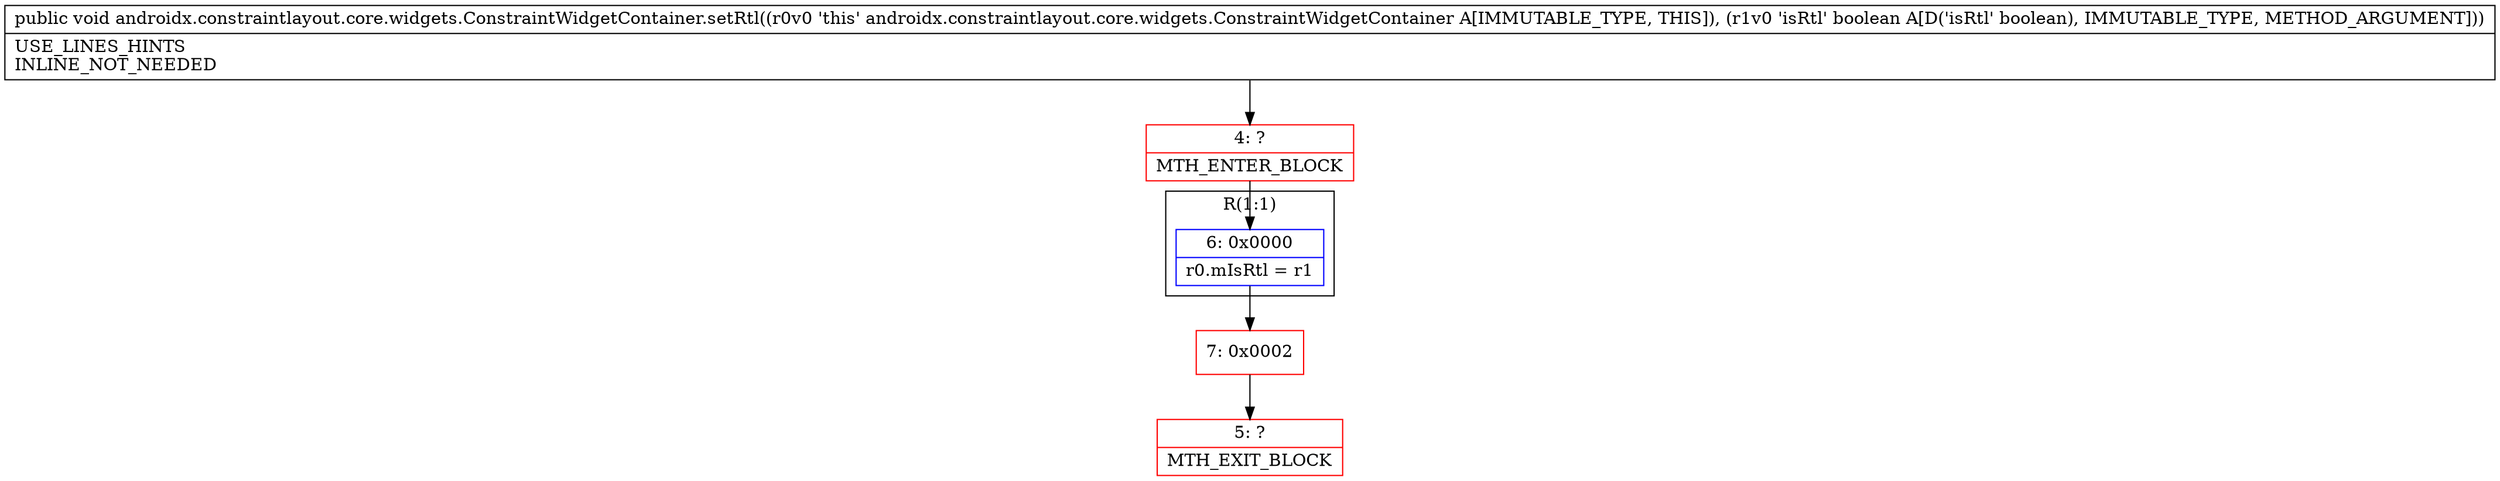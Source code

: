 digraph "CFG forandroidx.constraintlayout.core.widgets.ConstraintWidgetContainer.setRtl(Z)V" {
subgraph cluster_Region_1153534520 {
label = "R(1:1)";
node [shape=record,color=blue];
Node_6 [shape=record,label="{6\:\ 0x0000|r0.mIsRtl = r1\l}"];
}
Node_4 [shape=record,color=red,label="{4\:\ ?|MTH_ENTER_BLOCK\l}"];
Node_7 [shape=record,color=red,label="{7\:\ 0x0002}"];
Node_5 [shape=record,color=red,label="{5\:\ ?|MTH_EXIT_BLOCK\l}"];
MethodNode[shape=record,label="{public void androidx.constraintlayout.core.widgets.ConstraintWidgetContainer.setRtl((r0v0 'this' androidx.constraintlayout.core.widgets.ConstraintWidgetContainer A[IMMUTABLE_TYPE, THIS]), (r1v0 'isRtl' boolean A[D('isRtl' boolean), IMMUTABLE_TYPE, METHOD_ARGUMENT]))  | USE_LINES_HINTS\lINLINE_NOT_NEEDED\l}"];
MethodNode -> Node_4;Node_6 -> Node_7;
Node_4 -> Node_6;
Node_7 -> Node_5;
}

